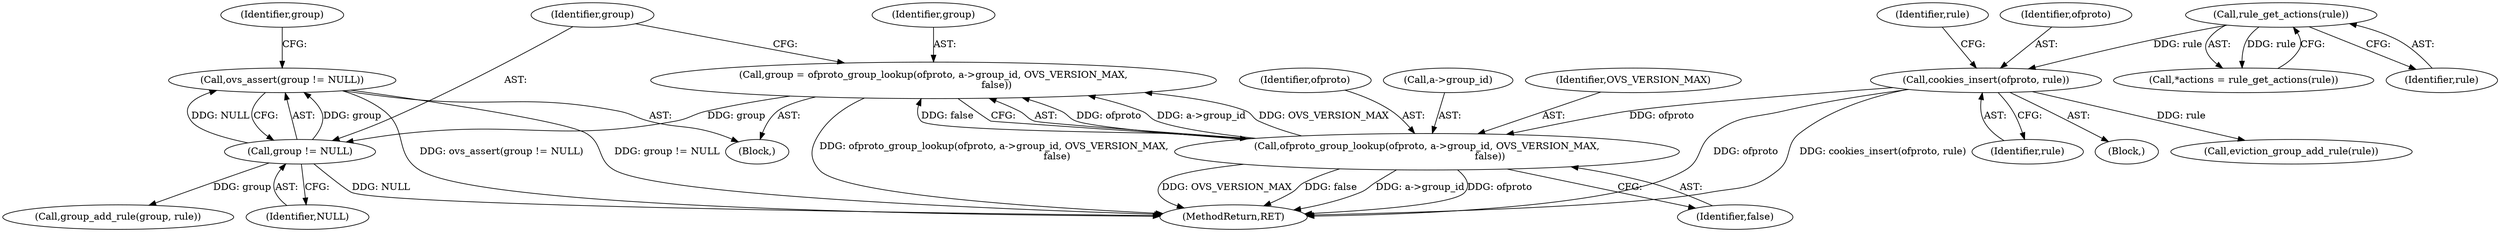 digraph "0_ovs_0befd1f3745055c32940f5faf9559be6a14395e6@API" {
"1000162" [label="(Call,ovs_assert(group != NULL))"];
"1000163" [label="(Call,group != NULL)"];
"1000153" [label="(Call,group = ofproto_group_lookup(ofproto, a->group_id, OVS_VERSION_MAX,\n                                         false))"];
"1000155" [label="(Call,ofproto_group_lookup(ofproto, a->group_id, OVS_VERSION_MAX,\n                                         false))"];
"1000133" [label="(Call,cookies_insert(ofproto, rule))"];
"1000107" [label="(Call,rule_get_actions(rule))"];
"1000133" [label="(Call,cookies_insert(ofproto, rule))"];
"1000161" [label="(Identifier,false)"];
"1000156" [label="(Identifier,ofproto)"];
"1000137" [label="(Identifier,rule)"];
"1000134" [label="(Identifier,ofproto)"];
"1000155" [label="(Call,ofproto_group_lookup(ofproto, a->group_id, OVS_VERSION_MAX,\n                                         false))"];
"1000166" [label="(Call,group_add_rule(group, rule))"];
"1000164" [label="(Identifier,group)"];
"1000174" [label="(MethodReturn,RET)"];
"1000105" [label="(Call,*actions = rule_get_actions(rule))"];
"1000162" [label="(Call,ovs_assert(group != NULL))"];
"1000157" [label="(Call,a->group_id)"];
"1000108" [label="(Identifier,rule)"];
"1000107" [label="(Call,rule_get_actions(rule))"];
"1000135" [label="(Identifier,rule)"];
"1000103" [label="(Block,)"];
"1000163" [label="(Call,group != NULL)"];
"1000153" [label="(Call,group = ofproto_group_lookup(ofproto, a->group_id, OVS_VERSION_MAX,\n                                         false))"];
"1000154" [label="(Identifier,group)"];
"1000160" [label="(Identifier,OVS_VERSION_MAX)"];
"1000167" [label="(Identifier,group)"];
"1000151" [label="(Block,)"];
"1000165" [label="(Identifier,NULL)"];
"1000136" [label="(Call,eviction_group_add_rule(rule))"];
"1000162" -> "1000151"  [label="AST: "];
"1000162" -> "1000163"  [label="CFG: "];
"1000163" -> "1000162"  [label="AST: "];
"1000167" -> "1000162"  [label="CFG: "];
"1000162" -> "1000174"  [label="DDG: group != NULL"];
"1000162" -> "1000174"  [label="DDG: ovs_assert(group != NULL)"];
"1000163" -> "1000162"  [label="DDG: group"];
"1000163" -> "1000162"  [label="DDG: NULL"];
"1000163" -> "1000165"  [label="CFG: "];
"1000164" -> "1000163"  [label="AST: "];
"1000165" -> "1000163"  [label="AST: "];
"1000163" -> "1000174"  [label="DDG: NULL"];
"1000153" -> "1000163"  [label="DDG: group"];
"1000163" -> "1000166"  [label="DDG: group"];
"1000153" -> "1000151"  [label="AST: "];
"1000153" -> "1000155"  [label="CFG: "];
"1000154" -> "1000153"  [label="AST: "];
"1000155" -> "1000153"  [label="AST: "];
"1000164" -> "1000153"  [label="CFG: "];
"1000153" -> "1000174"  [label="DDG: ofproto_group_lookup(ofproto, a->group_id, OVS_VERSION_MAX,\n                                         false)"];
"1000155" -> "1000153"  [label="DDG: ofproto"];
"1000155" -> "1000153"  [label="DDG: a->group_id"];
"1000155" -> "1000153"  [label="DDG: OVS_VERSION_MAX"];
"1000155" -> "1000153"  [label="DDG: false"];
"1000155" -> "1000161"  [label="CFG: "];
"1000156" -> "1000155"  [label="AST: "];
"1000157" -> "1000155"  [label="AST: "];
"1000160" -> "1000155"  [label="AST: "];
"1000161" -> "1000155"  [label="AST: "];
"1000155" -> "1000174"  [label="DDG: a->group_id"];
"1000155" -> "1000174"  [label="DDG: ofproto"];
"1000155" -> "1000174"  [label="DDG: OVS_VERSION_MAX"];
"1000155" -> "1000174"  [label="DDG: false"];
"1000133" -> "1000155"  [label="DDG: ofproto"];
"1000133" -> "1000103"  [label="AST: "];
"1000133" -> "1000135"  [label="CFG: "];
"1000134" -> "1000133"  [label="AST: "];
"1000135" -> "1000133"  [label="AST: "];
"1000137" -> "1000133"  [label="CFG: "];
"1000133" -> "1000174"  [label="DDG: ofproto"];
"1000133" -> "1000174"  [label="DDG: cookies_insert(ofproto, rule)"];
"1000107" -> "1000133"  [label="DDG: rule"];
"1000133" -> "1000136"  [label="DDG: rule"];
"1000107" -> "1000105"  [label="AST: "];
"1000107" -> "1000108"  [label="CFG: "];
"1000108" -> "1000107"  [label="AST: "];
"1000105" -> "1000107"  [label="CFG: "];
"1000107" -> "1000105"  [label="DDG: rule"];
}
